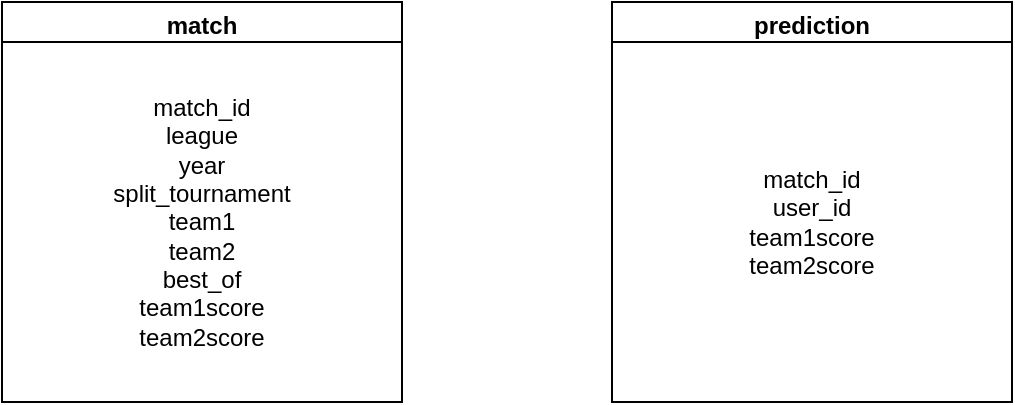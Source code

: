 <mxfile>
    <diagram id="ggqLzHgaAES7Uofz30xR" name="Page-1">
        <mxGraphModel dx="1394" dy="655" grid="1" gridSize="10" guides="1" tooltips="1" connect="1" arrows="1" fold="1" page="1" pageScale="1" pageWidth="850" pageHeight="1100" math="0" shadow="0">
            <root>
                <mxCell id="0"/>
                <mxCell id="1" parent="0"/>
                <mxCell id="6" value="match" style="swimlane;whiteSpace=wrap;html=1;" parent="1" vertex="1">
                    <mxGeometry x="120" y="80" width="200" height="200" as="geometry"/>
                </mxCell>
                <mxCell id="7" value="match_id&lt;br&gt;league&lt;br&gt;year&lt;br&gt;split_tournament&lt;br&gt;team1&lt;br&gt;team2&lt;br&gt;best_of&lt;br&gt;team1score&lt;br&gt;team2score" style="rounded=0;whiteSpace=wrap;html=1;" parent="6" vertex="1">
                    <mxGeometry y="20" width="200" height="180" as="geometry"/>
                </mxCell>
                <mxCell id="8" value="prediction" style="swimlane;whiteSpace=wrap;html=1;" vertex="1" parent="1">
                    <mxGeometry x="425" y="80" width="200" height="200" as="geometry"/>
                </mxCell>
                <mxCell id="9" value="match_id&lt;br&gt;user_id&lt;br&gt;team1score&lt;br&gt;team2score" style="rounded=0;whiteSpace=wrap;html=1;" vertex="1" parent="8">
                    <mxGeometry y="20" width="200" height="180" as="geometry"/>
                </mxCell>
            </root>
        </mxGraphModel>
    </diagram>
</mxfile>